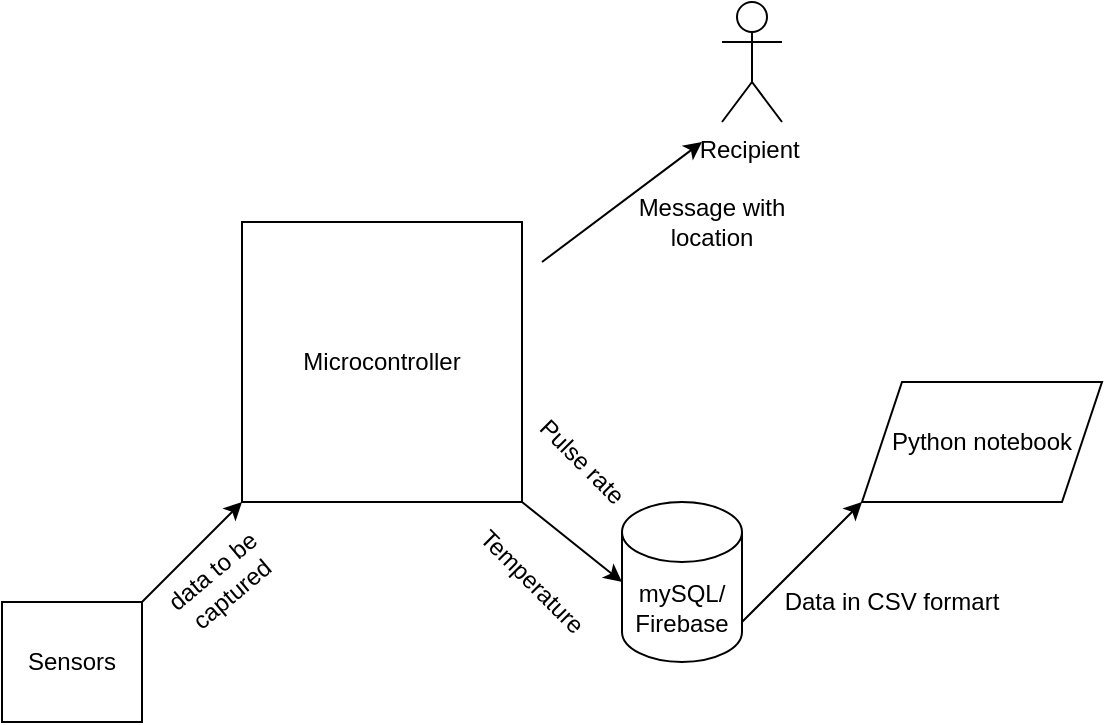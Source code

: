<mxfile version="14.1.8" type="device"><diagram id="yeHbtcNXukTJKNOVpVO2" name="Page-1"><mxGraphModel dx="1024" dy="632" grid="1" gridSize="10" guides="1" tooltips="1" connect="1" arrows="1" fold="1" page="1" pageScale="1" pageWidth="827" pageHeight="1169" math="0" shadow="0"><root><mxCell id="0"/><mxCell id="1" parent="0"/><mxCell id="4JNeeHPAsWC0-A6zOvfw-1" value="mySQL/ Firebase" style="shape=cylinder3;whiteSpace=wrap;html=1;boundedLbl=1;backgroundOutline=1;size=15;" vertex="1" parent="1"><mxGeometry x="320" y="340" width="60" height="80" as="geometry"/></mxCell><mxCell id="4JNeeHPAsWC0-A6zOvfw-2" value="Sensors" style="rounded=0;whiteSpace=wrap;html=1;" vertex="1" parent="1"><mxGeometry x="10" y="390" width="70" height="60" as="geometry"/></mxCell><mxCell id="4JNeeHPAsWC0-A6zOvfw-3" value="Microcontroller" style="whiteSpace=wrap;html=1;aspect=fixed;" vertex="1" parent="1"><mxGeometry x="130" y="200" width="140" height="140" as="geometry"/></mxCell><mxCell id="4JNeeHPAsWC0-A6zOvfw-4" value="Python notebook" style="shape=parallelogram;perimeter=parallelogramPerimeter;whiteSpace=wrap;html=1;fixedSize=1;" vertex="1" parent="1"><mxGeometry x="440" y="280" width="120" height="60" as="geometry"/></mxCell><mxCell id="4JNeeHPAsWC0-A6zOvfw-5" value="" style="endArrow=classic;html=1;" edge="1" parent="1"><mxGeometry width="50" height="50" relative="1" as="geometry"><mxPoint x="80" y="390" as="sourcePoint"/><mxPoint x="130" y="340" as="targetPoint"/></mxGeometry></mxCell><mxCell id="4JNeeHPAsWC0-A6zOvfw-6" value="" style="endArrow=classic;html=1;" edge="1" parent="1"><mxGeometry width="50" height="50" relative="1" as="geometry"><mxPoint x="280" y="220" as="sourcePoint"/><mxPoint x="360" y="160" as="targetPoint"/></mxGeometry></mxCell><mxCell id="4JNeeHPAsWC0-A6zOvfw-7" value="" style="endArrow=classic;html=1;entryX=0;entryY=1;entryDx=0;entryDy=0;" edge="1" parent="1" target="4JNeeHPAsWC0-A6zOvfw-4"><mxGeometry width="50" height="50" relative="1" as="geometry"><mxPoint x="380" y="400" as="sourcePoint"/><mxPoint x="430" y="350" as="targetPoint"/></mxGeometry></mxCell><mxCell id="4JNeeHPAsWC0-A6zOvfw-8" value="" style="endArrow=classic;html=1;exitX=1;exitY=1;exitDx=0;exitDy=0;entryX=0;entryY=0.5;entryDx=0;entryDy=0;entryPerimeter=0;" edge="1" parent="1" source="4JNeeHPAsWC0-A6zOvfw-3" target="4JNeeHPAsWC0-A6zOvfw-1"><mxGeometry width="50" height="50" relative="1" as="geometry"><mxPoint x="200" y="460" as="sourcePoint"/><mxPoint x="250" y="410" as="targetPoint"/></mxGeometry></mxCell><mxCell id="4JNeeHPAsWC0-A6zOvfw-9" value="Recipient&amp;nbsp;" style="shape=umlActor;verticalLabelPosition=bottom;verticalAlign=top;html=1;outlineConnect=0;" vertex="1" parent="1"><mxGeometry x="370" y="90" width="30" height="60" as="geometry"/></mxCell><mxCell id="4JNeeHPAsWC0-A6zOvfw-10" value="Temperature" style="text;html=1;strokeColor=none;fillColor=none;align=center;verticalAlign=middle;whiteSpace=wrap;rounded=0;rotation=45;" vertex="1" parent="1"><mxGeometry x="240" y="370" width="70" height="20" as="geometry"/></mxCell><mxCell id="4JNeeHPAsWC0-A6zOvfw-11" value="data to be captured" style="text;html=1;strokeColor=none;fillColor=none;align=center;verticalAlign=middle;whiteSpace=wrap;rounded=0;rotation=-40;" vertex="1" parent="1"><mxGeometry x="90" y="370" width="60" height="20" as="geometry"/></mxCell><mxCell id="4JNeeHPAsWC0-A6zOvfw-12" value="Data in CSV formart" style="text;html=1;strokeColor=none;fillColor=none;align=center;verticalAlign=middle;whiteSpace=wrap;rounded=0;" vertex="1" parent="1"><mxGeometry x="400" y="380" width="110" height="20" as="geometry"/></mxCell><mxCell id="4JNeeHPAsWC0-A6zOvfw-13" value="Pulse rate" style="text;html=1;strokeColor=none;fillColor=none;align=center;verticalAlign=middle;whiteSpace=wrap;rounded=0;rotation=45;" vertex="1" parent="1"><mxGeometry x="270" y="310" width="60" height="20" as="geometry"/></mxCell><mxCell id="4JNeeHPAsWC0-A6zOvfw-14" value="Message with location" style="text;html=1;strokeColor=none;fillColor=none;align=center;verticalAlign=middle;whiteSpace=wrap;rounded=0;" vertex="1" parent="1"><mxGeometry x="320" y="190" width="90" height="20" as="geometry"/></mxCell></root></mxGraphModel></diagram></mxfile>
